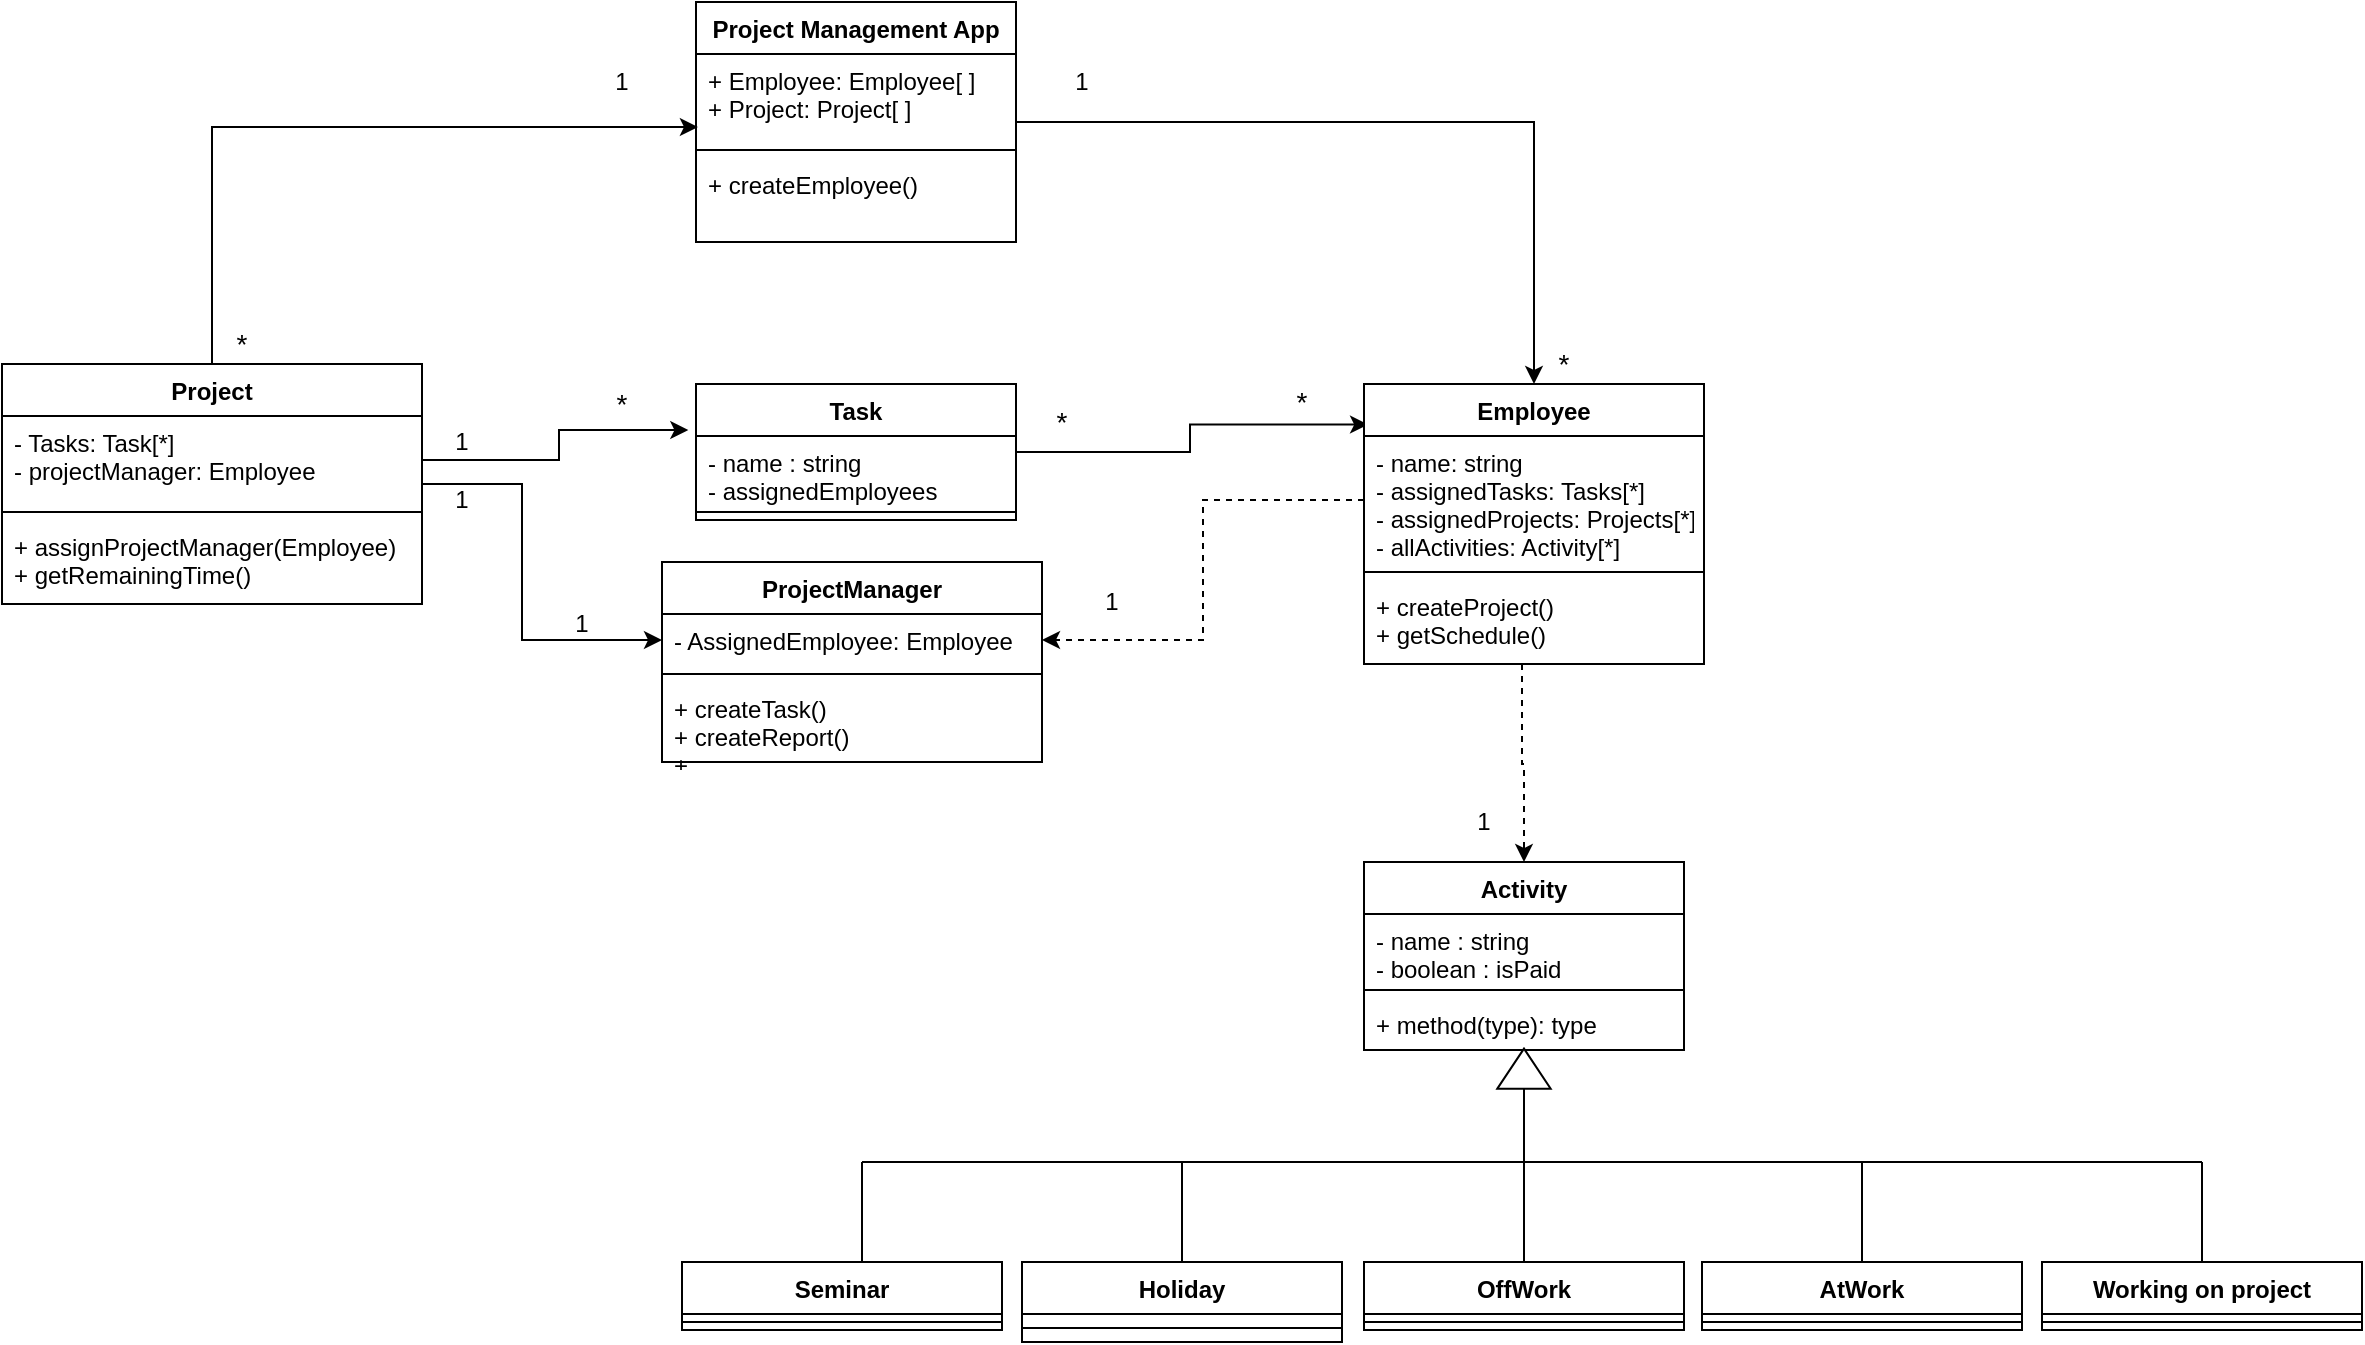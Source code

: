 <mxfile version="14.4.8" type="google"><diagram id="6W2m5K6illDX7pmvLQSl" name="Page-1"><mxGraphModel dx="865" dy="1652" grid="1" gridSize="10" guides="1" tooltips="1" connect="1" arrows="1" fold="1" page="1" pageScale="1" pageWidth="827" pageHeight="1169" math="0" shadow="0"><root><mxCell id="0"/><mxCell id="1" parent="0"/><mxCell id="xye77zWNS0Tj70axf8UB-51" style="edgeStyle=orthogonalEdgeStyle;rounded=0;orthogonalLoop=1;jettySize=auto;html=1;entryX=0.5;entryY=0;entryDx=0;entryDy=0;" edge="1" parent="1" source="QQinSoSuHEGu0At0k3YD-1" target="xye77zWNS0Tj70axf8UB-39"><mxGeometry relative="1" as="geometry"><mxPoint x="1200" y="-850" as="targetPoint"/></mxGeometry></mxCell><mxCell id="QQinSoSuHEGu0At0k3YD-1" value="Project Management App" style="swimlane;fontStyle=1;align=center;verticalAlign=top;childLayout=stackLayout;horizontal=1;startSize=26;horizontalStack=0;resizeParent=1;resizeParentMax=0;resizeLast=0;collapsible=1;marginBottom=0;" vertex="1" parent="1"><mxGeometry x="827" y="-910" width="160" height="120" as="geometry"><mxRectangle x="920" y="24" width="90" height="26" as="alternateBounds"/></mxGeometry></mxCell><mxCell id="QQinSoSuHEGu0At0k3YD-2" value="+ Employee: Employee[ ]&#10;+ Project: Project[ ]" style="text;strokeColor=none;fillColor=none;align=left;verticalAlign=top;spacingLeft=4;spacingRight=4;overflow=hidden;rotatable=0;points=[[0,0.5],[1,0.5]];portConstraint=eastwest;" vertex="1" parent="QQinSoSuHEGu0At0k3YD-1"><mxGeometry y="26" width="160" height="44" as="geometry"/></mxCell><mxCell id="QQinSoSuHEGu0At0k3YD-3" value="" style="line;strokeWidth=1;fillColor=none;align=left;verticalAlign=middle;spacingTop=-1;spacingLeft=3;spacingRight=3;rotatable=0;labelPosition=right;points=[];portConstraint=eastwest;" vertex="1" parent="QQinSoSuHEGu0At0k3YD-1"><mxGeometry y="70" width="160" height="8" as="geometry"/></mxCell><mxCell id="QQinSoSuHEGu0At0k3YD-4" value="+ createEmployee()" style="text;strokeColor=none;fillColor=none;align=left;verticalAlign=top;spacingLeft=4;spacingRight=4;overflow=hidden;rotatable=0;points=[[0,0.5],[1,0.5]];portConstraint=eastwest;" vertex="1" parent="QQinSoSuHEGu0At0k3YD-1"><mxGeometry y="78" width="160" height="42" as="geometry"/></mxCell><mxCell id="xye77zWNS0Tj70axf8UB-54" style="edgeStyle=orthogonalEdgeStyle;rounded=0;orthogonalLoop=1;jettySize=auto;html=1;entryX=0.006;entryY=0.83;entryDx=0;entryDy=0;entryPerimeter=0;" edge="1" parent="1" source="QQinSoSuHEGu0At0k3YD-5" target="QQinSoSuHEGu0At0k3YD-2"><mxGeometry relative="1" as="geometry"/></mxCell><mxCell id="xye77zWNS0Tj70axf8UB-66" style="edgeStyle=orthogonalEdgeStyle;rounded=0;orthogonalLoop=1;jettySize=auto;html=1;entryX=0;entryY=0.5;entryDx=0;entryDy=0;" edge="1" parent="1" source="QQinSoSuHEGu0At0k3YD-5" target="QQinSoSuHEGu0At0k3YD-10"><mxGeometry relative="1" as="geometry"><Array as="points"><mxPoint x="740" y="-669"/><mxPoint x="740" y="-591"/></Array></mxGeometry></mxCell><mxCell id="QQinSoSuHEGu0At0k3YD-5" value="Project" style="swimlane;fontStyle=1;align=center;verticalAlign=top;childLayout=stackLayout;horizontal=1;startSize=26;horizontalStack=0;resizeParent=1;resizeParentMax=0;resizeLast=0;collapsible=1;marginBottom=0;" vertex="1" parent="1"><mxGeometry x="480" y="-729" width="210" height="120" as="geometry"/></mxCell><mxCell id="QQinSoSuHEGu0At0k3YD-6" value="- Tasks: Task[*]&#10;- projectManager: Employee" style="text;strokeColor=none;fillColor=none;align=left;verticalAlign=top;spacingLeft=4;spacingRight=4;overflow=hidden;rotatable=0;points=[[0,0.5],[1,0.5]];portConstraint=eastwest;" vertex="1" parent="QQinSoSuHEGu0At0k3YD-5"><mxGeometry y="26" width="210" height="44" as="geometry"/></mxCell><mxCell id="QQinSoSuHEGu0At0k3YD-7" value="" style="line;strokeWidth=1;fillColor=none;align=left;verticalAlign=middle;spacingTop=-1;spacingLeft=3;spacingRight=3;rotatable=0;labelPosition=right;points=[];portConstraint=eastwest;" vertex="1" parent="QQinSoSuHEGu0At0k3YD-5"><mxGeometry y="70" width="210" height="8" as="geometry"/></mxCell><mxCell id="QQinSoSuHEGu0At0k3YD-8" value="+ assignProjectManager(Employee)&#10;+ getRemainingTime()&#10;" style="text;strokeColor=none;fillColor=none;align=left;verticalAlign=top;spacingLeft=4;spacingRight=4;overflow=hidden;rotatable=0;points=[[0,0.5],[1,0.5]];portConstraint=eastwest;" vertex="1" parent="QQinSoSuHEGu0At0k3YD-5"><mxGeometry y="78" width="210" height="42" as="geometry"/></mxCell><mxCell id="QQinSoSuHEGu0At0k3YD-9" value="ProjectManager" style="swimlane;fontStyle=1;align=center;verticalAlign=top;childLayout=stackLayout;horizontal=1;startSize=26;horizontalStack=0;resizeParent=1;resizeParentMax=0;resizeLast=0;collapsible=1;marginBottom=0;" vertex="1" parent="1"><mxGeometry x="810" y="-630" width="190" height="100" as="geometry"><mxRectangle x="827" y="-520" width="120" height="26" as="alternateBounds"/></mxGeometry></mxCell><mxCell id="QQinSoSuHEGu0At0k3YD-10" value="- AssignedEmployee: Employee" style="text;strokeColor=none;fillColor=none;align=left;verticalAlign=top;spacingLeft=4;spacingRight=4;overflow=hidden;rotatable=0;points=[[0,0.5],[1,0.5]];portConstraint=eastwest;" vertex="1" parent="QQinSoSuHEGu0At0k3YD-9"><mxGeometry y="26" width="190" height="26" as="geometry"/></mxCell><mxCell id="QQinSoSuHEGu0At0k3YD-11" value="" style="line;strokeWidth=1;fillColor=none;align=left;verticalAlign=middle;spacingTop=-1;spacingLeft=3;spacingRight=3;rotatable=0;labelPosition=right;points=[];portConstraint=eastwest;" vertex="1" parent="QQinSoSuHEGu0At0k3YD-9"><mxGeometry y="52" width="190" height="8" as="geometry"/></mxCell><mxCell id="QQinSoSuHEGu0At0k3YD-12" value="+ createTask()&#10;+ createReport()&#10;+ " style="text;strokeColor=none;fillColor=none;align=left;verticalAlign=top;spacingLeft=4;spacingRight=4;overflow=hidden;rotatable=0;points=[[0,0.5],[1,0.5]];portConstraint=eastwest;" vertex="1" parent="QQinSoSuHEGu0At0k3YD-9"><mxGeometry y="60" width="190" height="40" as="geometry"/></mxCell><mxCell id="QQinSoSuHEGu0At0k3YD-13" value="Activity" style="swimlane;fontStyle=1;align=center;verticalAlign=top;childLayout=stackLayout;horizontal=1;startSize=26;horizontalStack=0;resizeParent=1;resizeParentMax=0;resizeLast=0;collapsible=1;marginBottom=0;" vertex="1" parent="1"><mxGeometry x="1161" y="-480" width="160" height="94" as="geometry"/></mxCell><mxCell id="QQinSoSuHEGu0At0k3YD-14" value="- name : string&#10;- boolean : isPaid" style="text;strokeColor=none;fillColor=none;align=left;verticalAlign=top;spacingLeft=4;spacingRight=4;overflow=hidden;rotatable=0;points=[[0,0.5],[1,0.5]];portConstraint=eastwest;" vertex="1" parent="QQinSoSuHEGu0At0k3YD-13"><mxGeometry y="26" width="160" height="34" as="geometry"/></mxCell><mxCell id="QQinSoSuHEGu0At0k3YD-15" value="" style="line;strokeWidth=1;fillColor=none;align=left;verticalAlign=middle;spacingTop=-1;spacingLeft=3;spacingRight=3;rotatable=0;labelPosition=right;points=[];portConstraint=eastwest;" vertex="1" parent="QQinSoSuHEGu0At0k3YD-13"><mxGeometry y="60" width="160" height="8" as="geometry"/></mxCell><mxCell id="QQinSoSuHEGu0At0k3YD-16" value="+ method(type): type" style="text;strokeColor=none;fillColor=none;align=left;verticalAlign=top;spacingLeft=4;spacingRight=4;overflow=hidden;rotatable=0;points=[[0,0.5],[1,0.5]];portConstraint=eastwest;" vertex="1" parent="QQinSoSuHEGu0At0k3YD-13"><mxGeometry y="68" width="160" height="26" as="geometry"/></mxCell><mxCell id="xye77zWNS0Tj70axf8UB-59" style="edgeStyle=orthogonalEdgeStyle;rounded=0;orthogonalLoop=1;jettySize=auto;html=1;entryX=0.012;entryY=0.145;entryDx=0;entryDy=0;entryPerimeter=0;" edge="1" parent="1" source="QQinSoSuHEGu0At0k3YD-17" target="xye77zWNS0Tj70axf8UB-39"><mxGeometry relative="1" as="geometry"/></mxCell><mxCell id="QQinSoSuHEGu0At0k3YD-17" value="Task" style="swimlane;fontStyle=1;align=center;verticalAlign=top;childLayout=stackLayout;horizontal=1;startSize=26;horizontalStack=0;resizeParent=1;resizeParentMax=0;resizeLast=0;collapsible=1;marginBottom=0;" vertex="1" parent="1"><mxGeometry x="827" y="-719" width="160" height="68" as="geometry"/></mxCell><mxCell id="QQinSoSuHEGu0At0k3YD-18" value="- name : string&#10;- assignedEmployees" style="text;strokeColor=none;fillColor=none;align=left;verticalAlign=top;spacingLeft=4;spacingRight=4;overflow=hidden;rotatable=0;points=[[0,0.5],[1,0.5]];portConstraint=eastwest;" vertex="1" parent="QQinSoSuHEGu0At0k3YD-17"><mxGeometry y="26" width="160" height="34" as="geometry"/></mxCell><mxCell id="QQinSoSuHEGu0At0k3YD-19" value="" style="line;strokeWidth=1;fillColor=none;align=left;verticalAlign=middle;spacingTop=-1;spacingLeft=3;spacingRight=3;rotatable=0;labelPosition=right;points=[];portConstraint=eastwest;" vertex="1" parent="QQinSoSuHEGu0At0k3YD-17"><mxGeometry y="60" width="160" height="8" as="geometry"/></mxCell><mxCell id="xye77zWNS0Tj70axf8UB-2" value="OffWork" style="swimlane;fontStyle=1;align=center;verticalAlign=top;childLayout=stackLayout;horizontal=1;startSize=26;horizontalStack=0;resizeParent=1;resizeParentMax=0;resizeLast=0;collapsible=1;marginBottom=0;" vertex="1" parent="1"><mxGeometry x="1161" y="-280" width="160" height="34" as="geometry"/></mxCell><mxCell id="xye77zWNS0Tj70axf8UB-4" value="" style="line;strokeWidth=1;fillColor=none;align=left;verticalAlign=middle;spacingTop=-1;spacingLeft=3;spacingRight=3;rotatable=0;labelPosition=right;points=[];portConstraint=eastwest;" vertex="1" parent="xye77zWNS0Tj70axf8UB-2"><mxGeometry y="26" width="160" height="8" as="geometry"/></mxCell><mxCell id="xye77zWNS0Tj70axf8UB-9" value="" style="endArrow=none;html=1;entryX=0.5;entryY=0;entryDx=0;entryDy=0;" edge="1" parent="1" target="xye77zWNS0Tj70axf8UB-2"><mxGeometry width="50" height="50" relative="1" as="geometry"><mxPoint x="1241" y="-330" as="sourcePoint"/><mxPoint x="1260" y="-270" as="targetPoint"/></mxGeometry></mxCell><mxCell id="xye77zWNS0Tj70axf8UB-14" value="AtWork" style="swimlane;fontStyle=1;align=center;verticalAlign=top;childLayout=stackLayout;horizontal=1;startSize=26;horizontalStack=0;resizeParent=1;resizeParentMax=0;resizeLast=0;collapsible=1;marginBottom=0;" vertex="1" parent="1"><mxGeometry x="1330" y="-280" width="160" height="34" as="geometry"/></mxCell><mxCell id="xye77zWNS0Tj70axf8UB-16" value="" style="line;strokeWidth=1;fillColor=none;align=left;verticalAlign=middle;spacingTop=-1;spacingLeft=3;spacingRight=3;rotatable=0;labelPosition=right;points=[];portConstraint=eastwest;" vertex="1" parent="xye77zWNS0Tj70axf8UB-14"><mxGeometry y="26" width="160" height="8" as="geometry"/></mxCell><mxCell id="xye77zWNS0Tj70axf8UB-18" value="Holiday" style="swimlane;fontStyle=1;align=center;verticalAlign=top;childLayout=stackLayout;horizontal=1;startSize=26;horizontalStack=0;resizeParent=1;resizeParentMax=0;resizeLast=0;collapsible=1;marginBottom=0;" vertex="1" parent="1"><mxGeometry x="990" y="-280" width="160" height="40" as="geometry"/></mxCell><mxCell id="xye77zWNS0Tj70axf8UB-20" value="" style="line;strokeWidth=1;fillColor=none;align=left;verticalAlign=middle;spacingTop=-1;spacingLeft=3;spacingRight=3;rotatable=0;labelPosition=right;points=[];portConstraint=eastwest;" vertex="1" parent="xye77zWNS0Tj70axf8UB-18"><mxGeometry y="26" width="160" height="14" as="geometry"/></mxCell><mxCell id="xye77zWNS0Tj70axf8UB-22" value="Working on project" style="swimlane;fontStyle=1;align=center;verticalAlign=top;childLayout=stackLayout;horizontal=1;startSize=26;horizontalStack=0;resizeParent=1;resizeParentMax=0;resizeLast=0;collapsible=1;marginBottom=0;" vertex="1" parent="1"><mxGeometry x="1500" y="-280" width="160" height="34" as="geometry"/></mxCell><mxCell id="xye77zWNS0Tj70axf8UB-24" value="" style="line;strokeWidth=1;fillColor=none;align=left;verticalAlign=middle;spacingTop=-1;spacingLeft=3;spacingRight=3;rotatable=0;labelPosition=right;points=[];portConstraint=eastwest;" vertex="1" parent="xye77zWNS0Tj70axf8UB-22"><mxGeometry y="26" width="160" height="8" as="geometry"/></mxCell><mxCell id="xye77zWNS0Tj70axf8UB-26" value="Seminar" style="swimlane;fontStyle=1;align=center;verticalAlign=top;childLayout=stackLayout;horizontal=1;startSize=26;horizontalStack=0;resizeParent=1;resizeParentMax=0;resizeLast=0;collapsible=1;marginBottom=0;" vertex="1" parent="1"><mxGeometry x="820" y="-280" width="160" height="34" as="geometry"/></mxCell><mxCell id="xye77zWNS0Tj70axf8UB-28" value="" style="line;strokeWidth=1;fillColor=none;align=left;verticalAlign=middle;spacingTop=-1;spacingLeft=3;spacingRight=3;rotatable=0;labelPosition=right;points=[];portConstraint=eastwest;" vertex="1" parent="xye77zWNS0Tj70axf8UB-26"><mxGeometry y="26" width="160" height="8" as="geometry"/></mxCell><mxCell id="xye77zWNS0Tj70axf8UB-30" value="" style="endArrow=none;html=1;" edge="1" parent="1"><mxGeometry width="50" height="50" relative="1" as="geometry"><mxPoint x="910" y="-280" as="sourcePoint"/><mxPoint x="910" y="-330" as="targetPoint"/></mxGeometry></mxCell><mxCell id="xye77zWNS0Tj70axf8UB-33" value="" style="endArrow=none;html=1;exitX=0.5;exitY=0;exitDx=0;exitDy=0;" edge="1" parent="1" source="xye77zWNS0Tj70axf8UB-18"><mxGeometry width="50" height="50" relative="1" as="geometry"><mxPoint x="1210" y="-190" as="sourcePoint"/><mxPoint x="1070" y="-330" as="targetPoint"/></mxGeometry></mxCell><mxCell id="xye77zWNS0Tj70axf8UB-34" value="" style="endArrow=none;html=1;exitX=0.5;exitY=0;exitDx=0;exitDy=0;" edge="1" parent="1" source="xye77zWNS0Tj70axf8UB-14"><mxGeometry width="50" height="50" relative="1" as="geometry"><mxPoint x="1210" y="-190" as="sourcePoint"/><mxPoint x="1410" y="-330" as="targetPoint"/></mxGeometry></mxCell><mxCell id="xye77zWNS0Tj70axf8UB-35" value="" style="endArrow=none;html=1;exitX=0.5;exitY=0;exitDx=0;exitDy=0;" edge="1" parent="1" source="xye77zWNS0Tj70axf8UB-22"><mxGeometry width="50" height="50" relative="1" as="geometry"><mxPoint x="1210" y="-190" as="sourcePoint"/><mxPoint x="1580" y="-330" as="targetPoint"/></mxGeometry></mxCell><mxCell id="xye77zWNS0Tj70axf8UB-36" value="" style="endArrow=none;html=1;" edge="1" parent="1"><mxGeometry width="50" height="50" relative="1" as="geometry"><mxPoint x="910" y="-330" as="sourcePoint"/><mxPoint x="1580" y="-330" as="targetPoint"/></mxGeometry></mxCell><mxCell id="xye77zWNS0Tj70axf8UB-37" value="" style="endArrow=none;html=1;exitX=1;exitY=0.5;exitDx=0;exitDy=0;" edge="1" parent="1" source="AMtBbdAEOM9LbvXhgEqw-5"><mxGeometry width="50" height="50" relative="1" as="geometry"><mxPoint x="1241" y="-394" as="sourcePoint"/><mxPoint x="1241" y="-320" as="targetPoint"/></mxGeometry></mxCell><mxCell id="xye77zWNS0Tj70axf8UB-74" style="edgeStyle=orthogonalEdgeStyle;rounded=0;orthogonalLoop=1;jettySize=auto;html=1;dashed=1;" edge="1" parent="1" source="xye77zWNS0Tj70axf8UB-39" target="QQinSoSuHEGu0At0k3YD-13"><mxGeometry relative="1" as="geometry"><Array as="points"><mxPoint x="1240" y="-529"/><mxPoint x="1241" y="-529"/></Array></mxGeometry></mxCell><mxCell id="xye77zWNS0Tj70axf8UB-39" value="Employee" style="swimlane;fontStyle=1;align=center;verticalAlign=top;childLayout=stackLayout;horizontal=1;startSize=26;horizontalStack=0;resizeParent=1;resizeParentMax=0;resizeLast=0;collapsible=1;marginBottom=0;" vertex="1" parent="1"><mxGeometry x="1161" y="-719" width="170" height="140" as="geometry"><mxRectangle x="920" y="24" width="90" height="26" as="alternateBounds"/></mxGeometry></mxCell><mxCell id="xye77zWNS0Tj70axf8UB-40" value="- name: string&#10;- assignedTasks: Tasks[*]&#10;- assignedProjects: Projects[*]&#10;- allActivities: Activity[*]" style="text;strokeColor=none;fillColor=none;align=left;verticalAlign=top;spacingLeft=4;spacingRight=4;overflow=hidden;rotatable=0;points=[[0,0.5],[1,0.5]];portConstraint=eastwest;" vertex="1" parent="xye77zWNS0Tj70axf8UB-39"><mxGeometry y="26" width="170" height="64" as="geometry"/></mxCell><mxCell id="xye77zWNS0Tj70axf8UB-41" value="" style="line;strokeWidth=1;fillColor=none;align=left;verticalAlign=middle;spacingTop=-1;spacingLeft=3;spacingRight=3;rotatable=0;labelPosition=right;points=[];portConstraint=eastwest;" vertex="1" parent="xye77zWNS0Tj70axf8UB-39"><mxGeometry y="90" width="170" height="8" as="geometry"/></mxCell><mxCell id="xye77zWNS0Tj70axf8UB-42" value="+ createProject()&#10;+ getSchedule()" style="text;strokeColor=none;fillColor=none;align=left;verticalAlign=top;spacingLeft=4;spacingRight=4;overflow=hidden;rotatable=0;points=[[0,0.5],[1,0.5]];portConstraint=eastwest;" vertex="1" parent="xye77zWNS0Tj70axf8UB-39"><mxGeometry y="98" width="170" height="42" as="geometry"/></mxCell><mxCell id="AMtBbdAEOM9LbvXhgEqw-5" value="" style="triangle;whiteSpace=wrap;html=1;rotation=-90;" vertex="1" parent="1"><mxGeometry x="1231" y="-390" width="20" height="26.67" as="geometry"/></mxCell><mxCell id="xye77zWNS0Tj70axf8UB-52" value="&lt;font style=&quot;font-size: 14px&quot;&gt;*&lt;/font&gt;" style="text;html=1;strokeColor=none;fillColor=none;align=center;verticalAlign=middle;whiteSpace=wrap;rounded=0;strokeWidth=3;" vertex="1" parent="1"><mxGeometry x="1241" y="-739" width="40" height="20" as="geometry"/></mxCell><mxCell id="xye77zWNS0Tj70axf8UB-53" value="1" style="text;html=1;strokeColor=none;fillColor=none;align=center;verticalAlign=middle;whiteSpace=wrap;rounded=0;" vertex="1" parent="1"><mxGeometry x="1000" y="-880" width="40" height="20" as="geometry"/></mxCell><mxCell id="xye77zWNS0Tj70axf8UB-56" value="1" style="text;html=1;strokeColor=none;fillColor=none;align=center;verticalAlign=middle;whiteSpace=wrap;rounded=0;" vertex="1" parent="1"><mxGeometry x="770" y="-880" width="40" height="20" as="geometry"/></mxCell><mxCell id="xye77zWNS0Tj70axf8UB-57" value="&lt;font style=&quot;font-size: 14px&quot;&gt;*&lt;/font&gt;" style="text;html=1;strokeColor=none;fillColor=none;align=center;verticalAlign=middle;whiteSpace=wrap;rounded=0;" vertex="1" parent="1"><mxGeometry x="580" y="-749" width="40" height="20" as="geometry"/></mxCell><mxCell id="xye77zWNS0Tj70axf8UB-60" style="edgeStyle=orthogonalEdgeStyle;rounded=0;orthogonalLoop=1;jettySize=auto;html=1;entryX=-0.024;entryY=-0.087;entryDx=0;entryDy=0;entryPerimeter=0;" edge="1" parent="1" source="QQinSoSuHEGu0At0k3YD-6" target="QQinSoSuHEGu0At0k3YD-18"><mxGeometry relative="1" as="geometry"/></mxCell><mxCell id="xye77zWNS0Tj70axf8UB-61" value="&lt;font style=&quot;font-size: 14px&quot;&gt;*&lt;/font&gt;" style="text;html=1;strokeColor=none;fillColor=none;align=center;verticalAlign=middle;whiteSpace=wrap;rounded=0;" vertex="1" parent="1"><mxGeometry x="770" y="-719" width="40" height="20" as="geometry"/></mxCell><mxCell id="xye77zWNS0Tj70axf8UB-62" value="1" style="text;html=1;strokeColor=none;fillColor=none;align=center;verticalAlign=middle;whiteSpace=wrap;rounded=0;" vertex="1" parent="1"><mxGeometry x="690" y="-700" width="40" height="20" as="geometry"/></mxCell><mxCell id="xye77zWNS0Tj70axf8UB-63" value="&lt;font style=&quot;font-size: 14px&quot;&gt;*&lt;/font&gt;" style="text;html=1;strokeColor=none;fillColor=none;align=center;verticalAlign=middle;whiteSpace=wrap;rounded=0;" vertex="1" parent="1"><mxGeometry x="990" y="-710" width="40" height="20" as="geometry"/></mxCell><mxCell id="xye77zWNS0Tj70axf8UB-64" value="&lt;font style=&quot;font-size: 14px&quot;&gt;*&lt;/font&gt;" style="text;html=1;strokeColor=none;fillColor=none;align=center;verticalAlign=middle;whiteSpace=wrap;rounded=0;" vertex="1" parent="1"><mxGeometry x="1110" y="-720" width="40" height="20" as="geometry"/></mxCell><mxCell id="xye77zWNS0Tj70axf8UB-67" value="1" style="text;html=1;strokeColor=none;fillColor=none;align=center;verticalAlign=middle;whiteSpace=wrap;rounded=0;" vertex="1" parent="1"><mxGeometry x="690" y="-671" width="40" height="20" as="geometry"/></mxCell><mxCell id="xye77zWNS0Tj70axf8UB-68" value="1" style="text;html=1;strokeColor=none;fillColor=none;align=center;verticalAlign=middle;whiteSpace=wrap;rounded=0;" vertex="1" parent="1"><mxGeometry x="750" y="-609" width="40" height="20" as="geometry"/></mxCell><mxCell id="xye77zWNS0Tj70axf8UB-69" style="edgeStyle=orthogonalEdgeStyle;rounded=0;orthogonalLoop=1;jettySize=auto;html=1;entryX=1;entryY=0.5;entryDx=0;entryDy=0;dashed=1;" edge="1" parent="1" source="xye77zWNS0Tj70axf8UB-40" target="QQinSoSuHEGu0At0k3YD-10"><mxGeometry relative="1" as="geometry"/></mxCell><mxCell id="xye77zWNS0Tj70axf8UB-73" value="1" style="text;html=1;strokeColor=none;fillColor=none;align=center;verticalAlign=middle;whiteSpace=wrap;rounded=0;" vertex="1" parent="1"><mxGeometry x="1010" y="-620" width="50" height="20" as="geometry"/></mxCell><mxCell id="xye77zWNS0Tj70axf8UB-75" value="1" style="text;html=1;strokeColor=none;fillColor=none;align=center;verticalAlign=middle;whiteSpace=wrap;rounded=0;" vertex="1" parent="1"><mxGeometry x="1201" y="-510" width="40" height="20" as="geometry"/></mxCell></root></mxGraphModel></diagram></mxfile>